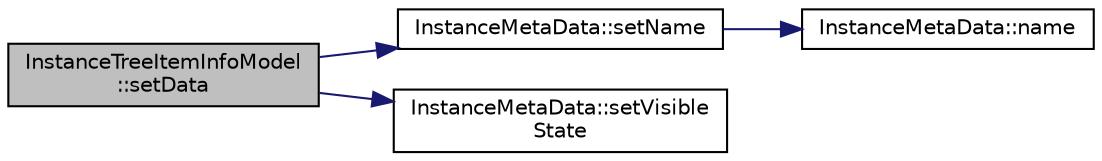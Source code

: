 digraph "InstanceTreeItemInfoModel::setData"
{
  edge [fontname="Helvetica",fontsize="10",labelfontname="Helvetica",labelfontsize="10"];
  node [fontname="Helvetica",fontsize="10",shape=record];
  rankdir="LR";
  Node23 [label="InstanceTreeItemInfoModel\l::setData",height=0.2,width=0.4,color="black", fillcolor="grey75", style="filled", fontcolor="black"];
  Node23 -> Node24 [color="midnightblue",fontsize="10",style="solid",fontname="Helvetica"];
  Node24 [label="InstanceMetaData::setName",height=0.2,width=0.4,color="black", fillcolor="white", style="filled",URL="$class_instance_meta_data.html#a4449123ce2c089214e437f9e8858f8f3"];
  Node24 -> Node25 [color="midnightblue",fontsize="10",style="solid",fontname="Helvetica"];
  Node25 [label="InstanceMetaData::name",height=0.2,width=0.4,color="black", fillcolor="white", style="filled",URL="$class_instance_meta_data.html#aac6fe7f2491b54ed4c434f3deb4ff40c"];
  Node23 -> Node26 [color="midnightblue",fontsize="10",style="solid",fontname="Helvetica"];
  Node26 [label="InstanceMetaData::setVisible\lState",height=0.2,width=0.4,color="black", fillcolor="white", style="filled",URL="$class_instance_meta_data.html#aa0bd2179dc20afbd9246648aa13b8e48"];
}
